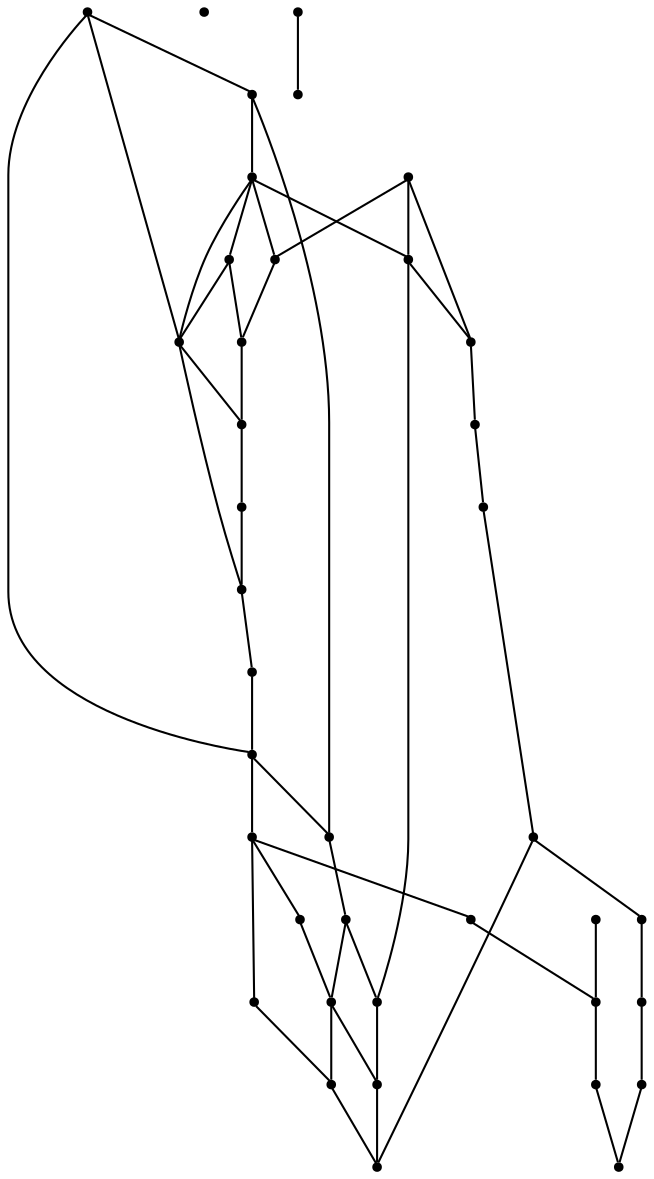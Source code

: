 graph {
  node [shape=point,comment="{\"directed\":false,\"doi\":\"10.1007/3-540-36151-0_24\",\"figure\":\"3\"}"]

  v0 [pos="921.889607111613,669.700581803281"]
  v1 [pos="882.4468771616619,504.1172891600519"]
  v2 [pos="877.5301774342856,445.85490919585914"]
  v3 [pos="765.7541910807292,392.04656975901025"]
  v4 [pos="818.3791478474935,394.29240919585914"]
  v5 [pos="805.5416742960613,701.7539332055637"]
  v6 [pos="716.4541562398276,489.5559857034275"]
  v7 [pos="653.6916573842367,380.6716511392185"]
  v8 [pos="708.2916895548503,390.7424519204685"]
  v9 [pos="697.9520638783774,517.8516457223484"]
  v10 [pos="653.3322811126709,528.7340392414321"]
  v11 [pos="639.1854445139568,562.4714761717706"]
  v12 [pos="720.8062330881755,591.8548176431248"]
  v13 [pos="657.6895872751873,601.2330998722305"]
  v14 [pos="871.7510382334392,697.1506347004165"]
  v15 [pos="723.2896010080974,699.6558020257542"]
  v16 [pos="663.3291880289714,695.0797627114841"]
  v17 [pos="615.0228977203369,684.4632059080988"]
  v18 [pos="574.6291478474935,484.367329850156"]
  v19 [pos="574.6291478474935,561.0216368976821"]
  v20 [pos="583.7645689646404,430.70903517242164"]
  v21 [pos="574.6291478474936,623.142455989479"]
  v22 [pos="1332.6093355814617,451.8923034015884"]
  v23 [pos="1331.860383351644,388.0766461038181"]
  v24 [pos="1334.176031748454,491.75894158518213"]
  v25 [pos="1331.860383351644,606.8674315754165"]
  v26 [pos="1279.102102915446,490.64552682077783"]
  v27 [pos="1217.0708974202475,606.0037602726211"]
  v28 [pos="1090.9771601359053,685.2256367349216"]
  v29 [pos="1090.9436861673992,608.1590880695571"]
  v30 [pos="839.4312381744385,504.7924905760675"]
  v31 [pos="828.5479068756105,441.67145786122376"]
  v32 [pos="853.2500425974529,604.917358333229"]
  v33 [pos="729.5125007629396,462.3506774250259"]
  v34 [pos="745.8374977111818,437.3173624022394"]
  v35 [pos="1217.6124572753906,386.82472603952783"]
  v36 [pos="1111.8301709493003,388.1298929198175"]
  v37 [pos="1020.3520933787029,388.0766461038181"]
  v38 [pos="662.5812371571859,432.5329373025486"]

  v0 -- v1 [id="-1",pos="921.889607111613,669.700581803281 934.0379618699907,629.1598026053999 889.391661218172,550.8278440059901 882.4468771616619,504.1172891600519"]
  v20 -- v38 [id="-2",pos="583.7645689646404,430.70903517242164 662.5812371571859,432.5329373025486 662.5812371571859,432.5329373025486 662.5812371571859,432.5329373025486"]
  v38 -- v34 [id="-3",pos="662.5812371571859,432.5329373025486 745.8374977111818,437.3173624022394 745.8374977111818,437.3173624022394 745.8374977111818,437.3173624022394"]
  v34 -- v31 [id="-4",pos="745.8374977111818,437.3173624022394 828.5479068756105,441.67145786122376 828.5479068756105,441.67145786122376 828.5479068756105,441.67145786122376"]
  v31 -- v2 [id="-5",pos="828.5479068756105,441.67145786122376 877.5301774342856,445.85490919585914 877.5301774342856,445.85490919585914 877.5301774342856,445.85490919585914"]
  v11 -- v19 [id="-6",pos="639.1854445139568,562.4714761717706 574.6291478474935,561.0216368976821 574.6291478474935,561.0216368976821 574.6291478474935,561.0216368976821"]
  v13 -- v21 [id="-7",pos="657.6895872751873,601.2330998722305 574.6291478474936,623.142455989479 574.6291478474936,623.142455989479 574.6291478474936,623.142455989479"]
  v10 -- v18 [id="-8",pos="653.3322811126709,528.7340392414321 574.6291478474935,484.367329850156 574.6291478474935,484.367329850156 574.6291478474935,484.367329850156"]
  v16 -- v15 [id="-9",pos="663.3291880289714,695.0797627114841 723.2896010080974,699.6558020257542 723.2896010080974,699.6558020257542 723.2896010080974,699.6558020257542"]
  v15 -- v5 [id="-10",pos="723.2896010080974,699.6558020257542 805.5416742960613,701.7539332055637 805.5416742960613,701.7539332055637 805.5416742960613,701.7539332055637"]
  v5 -- v14 [id="-11",pos="805.5416742960613,701.7539332055637 871.7510382334392,697.1506347004165 871.7510382334392,697.1506347004165 871.7510382334392,697.1506347004165"]
  v14 -- v25 [id="-12",pos="871.7510382334392,697.1506347004165 1331.3040415445964,696.9213713947524 1331.3040415445964,696.9213713947524 1331.3040415445964,696.9213713947524 1331.860383351644,606.8674315754165 1331.860383351644,606.8674315754165 1331.860383351644,606.8674315754165"]
  v16 -- v13 [id="-13",pos="663.3291880289714,695.0797627114841 657.6895872751873,601.2330998722305 657.6895872751873,601.2330998722305 657.6895872751873,601.2330998722305"]
  v10 -- v38 [id="-14",pos="653.3322811126709,528.7340392414321 662.5812371571859,432.5329373025486 662.5812371571859,432.5329373025486 662.5812371571859,432.5329373025486"]
  v38 -- v7 [id="-15",pos="662.5812371571859,432.5329373025486 653.6916573842367,380.6716511392185 653.6916573842367,380.6716511392185 653.6916573842367,380.6716511392185"]
  v7 -- v8 [id="-115",pos="653.6916573842367,380.6716511392185 708.2916895548503,390.7424519204685 708.2916895548503,390.7424519204685 708.2916895548503,390.7424519204685"]
  v8 -- v3 [id="-116",pos="708.2916895548503,390.7424519204685 765.7541910807292,392.04656975901025 765.7541910807292,392.04656975901025 765.7541910807292,392.04656975901025"]
  v3 -- v4 [id="-117",pos="765.7541910807292,392.04656975901025 818.3791478474935,394.29240919585914 818.3791478474935,394.29240919585914 818.3791478474935,394.29240919585914"]
  v4 -- v37 [id="-118",pos="818.3791478474935,394.29240919585914 1020.3520933787029,388.0766461038181 1020.3520933787029,388.0766461038181 1020.3520933787029,388.0766461038181"]
  v37 -- v36 [id="-119",pos="1020.3520933787029,388.0766461038181 1111.8301709493003,388.1298929198175 1111.8301709493003,388.1298929198175 1111.8301709493003,388.1298929198175"]
  v36 -- v35 [id="-120",pos="1111.8301709493003,388.1298929198175 1217.6124572753906,386.82472603952783 1217.6124572753906,386.82472603952783 1217.6124572753906,386.82472603952783"]
  v35 -- v23 [id="-121",pos="1217.6124572753906,386.82472603952783 1331.860383351644,388.0766461038181 1331.860383351644,388.0766461038181 1331.860383351644,388.0766461038181"]
  v9 -- v6 [id="-220",pos="697.9520638783774,517.8516457223484 716.4541562398276,489.5559857034275 716.4541562398276,489.5559857034275 716.4541562398276,489.5559857034275"]
  v6 -- v33 [id="-221",pos="716.4541562398276,489.5559857034275 729.5125007629396,462.3506774250259 729.5125007629396,462.3506774250259 729.5125007629396,462.3506774250259"]
  v33 -- v34 [id="-222",pos="729.5125007629396,462.3506774250259 745.8374977111818,437.3173624022394 745.8374977111818,437.3173624022394 745.8374977111818,437.3173624022394"]
  v12 -- v5 [id="-223",pos="720.8062330881755,591.8548176431248 805.5416742960613,701.7539332055637 805.5416742960613,701.7539332055637 805.5416742960613,701.7539332055637"]
  v33 -- v30 [id="-224",pos="729.5125007629396,462.3506774250259 839.4312381744385,504.7924905760675 839.4312381744385,504.7924905760675 839.4312381744385,504.7924905760675"]
  v30 -- v1 [id="-227",pos="839.4312381744385,504.7924905760675 882.4468771616619,504.1172891600519 882.4468771616619,504.1172891600519 882.4468771616619,504.1172891600519"]
  v14 -- v32 [id="-228",pos="871.7510382334392,697.1506347004165 853.2500425974529,604.917358333229 853.2500425974529,604.917358333229 853.2500425974529,604.917358333229"]
  v32 -- v30 [id="-229",pos="853.2500425974529,604.917358333229 839.4312381744385,504.7924905760675 839.4312381744385,504.7924905760675 839.4312381744385,504.7924905760675"]
  v30 -- v31 [id="-230",pos="839.4312381744385,504.7924905760675 828.5479068756105,441.67145786122376 828.5479068756105,441.67145786122376 828.5479068756105,441.67145786122376"]
  v28 -- v29 [id="-231",pos="1090.9771601359053,685.2256367349216 1090.9436861673992,608.1590880695571 1090.9436861673992,608.1590880695571 1090.9436861673992,608.1590880695571"]
  v26 -- v24 [id="-234",pos="1279.102102915446,490.64552682077783 1334.176031748454,491.75894158518213 1334.176031748454,491.75894158518213 1334.176031748454,491.75894158518213"]
  v13 -- v10 [id="-235",pos="657.6895872751873,601.2330998722305 653.3322811126709,528.7340392414321 653.3322811126709,528.7340392414321 653.3322811126709,528.7340392414321"]
  v25 -- v24 [id="-236",pos="1331.860383351644,606.8674315754165 1334.176031748454,491.75894158518213 1334.176031748454,491.75894158518213 1334.176031748454,491.75894158518213"]
  v24 -- v22 [id="-237",pos="1334.176031748454,491.75894158518213 1332.6093355814617,451.8923034015884 1332.6093355814617,451.8923034015884 1332.6093355814617,451.8923034015884"]
  v22 -- v23 [id="-238",pos="1332.6093355814617,451.8923034015884 1331.860383351644,388.0766461038181 1331.860383351644,388.0766461038181 1331.860383351644,388.0766461038181"]
  v19 -- v21 [id="-295",pos="574.6291478474935,561.0216368976821 575.1541188385793,574.5487925522508 570.9223827923003,600.3046808610676 574.6291478474936,623.142455989479"]
  v21 -- v17 [id="-296",pos="574.6291478474936,623.142455989479 574.4564237315151,647.6025780683715 582.9433513654783,668.8071433998156 615.0228977203369,684.4632059080988"]
  v20 -- v7 [id="-297",pos="583.7645689646404,430.70903517242164 583.0783379301931,411.7515276192745 588.7020801933081,396.7895919014545 597.0291137695312,388.39221693511695 609.4776002055479,376.2831261913691 630.4592783903735,376.3485181115942 653.6916573842367,380.6716511392185"]
  v20 -- v18 [id="-298",pos="583.7645689646404,430.70903517242164 576.0005189102774,446.27839517835696 574.2253565991334,465.327605749864 574.6291478474935,484.367329850156"]
  v17 -- v16 [id="-299",pos="615.0228977203369,684.4632059080988 623.2723261049304,685.5551227371993 641.5735624666104,689.9496538039872 663.3291880289714,695.0797627114841"]
  v14 -- v0 [id="-303",pos="871.7510382334392,697.1506347004165 886.4636224737819,694.925265942433 898.2222536398076,691.2238921009467 905.7458241780599,686.3797416034927 912.6989026487693,682.1429554285398 917.1780083561928,676.2126696742939 921.889607111613,669.700581803281"]
  v11 -- v13 [id="-304",pos="639.1854445139568,562.4714761717706 639.7749582926433,578.3052396403416 646.9478324944421,591.8972394712513 657.6895872751873,601.2330998722305"]
  v12 -- v13 [id="-305",pos="720.8062330881755,591.8548176431248 712.3749677049975,601.7703117179126 699.770747389126,607.8130950275649 685.3707631429037,607.8130950275649 675.1163082110917,607.8130950275648 665.9919511450323,604.9646491716734 657.6895872751873,601.2330998722305"]
  v12 -- v9 [id="-306",pos="720.8062330881755,591.8548176431248 727.1304404204764,583.8746637068089 730.9665679931641,573.5843440704692 730.9665679931641,561.8214199685642 730.9665679931641,540.4010130124752 717.2944046954627,522.9269091609049 697.9520638783774,517.8516457223484"]
  v10 -- v11 [id="-307",pos="653.3322811126709,528.7340392414321 644.746383083087,536.854291213513 639.7749582926433,548.5843455786165 639.1854445139568,562.4714761717706"]
  v9 -- v10 [id="-308",pos="697.9520638783774,517.8516457223484 694.0322194623852,516.4259710592131 689.7858992637181,515.8297449095636 685.3707631429037,515.8297449095636 672.3787279455057,515.8297449095636 661.2007261114693,520.6287037105608 653.3322811126709,528.7340392414321"]
  v18 -- v19 [id="-310",pos="574.6291478474935,484.367329850156 572.4796035537573,508.58866914637497 573.1514069666061,532.7566445335933 574.6291478474935,561.0216368976821"]
  v5 -- v6 [id="-311",pos="805.5416742960613,701.7539332055637 806.0082117716472,675.8422444009373 812.6540501912435,591.5214131021091 799.3582407633464,556.0672670348077 785.1123809814453,520.6172535562107 738.5623931884766,502.4130731566339 716.4541562398276,489.5559857034275"]
  v4 -- v2 [id="-312",pos="818.3791478474935,394.29240919585914 834.9133012707488,395.4486062860376 849.3617430409238,398.28818765255835 859.1999689737956,405.638081803281 870.4765028351169,415.6447489127837 874.4730611302962,429.32191488084845 877.5301774342856,445.85490919585914"]
  v1 -- v2 [id="-314",pos="882.4468771616619,504.1172891600519 878.4629853952658,486.3719301596092 878.690078503762,464.35418536395923 877.5301774342856,445.85490919585914"]
}